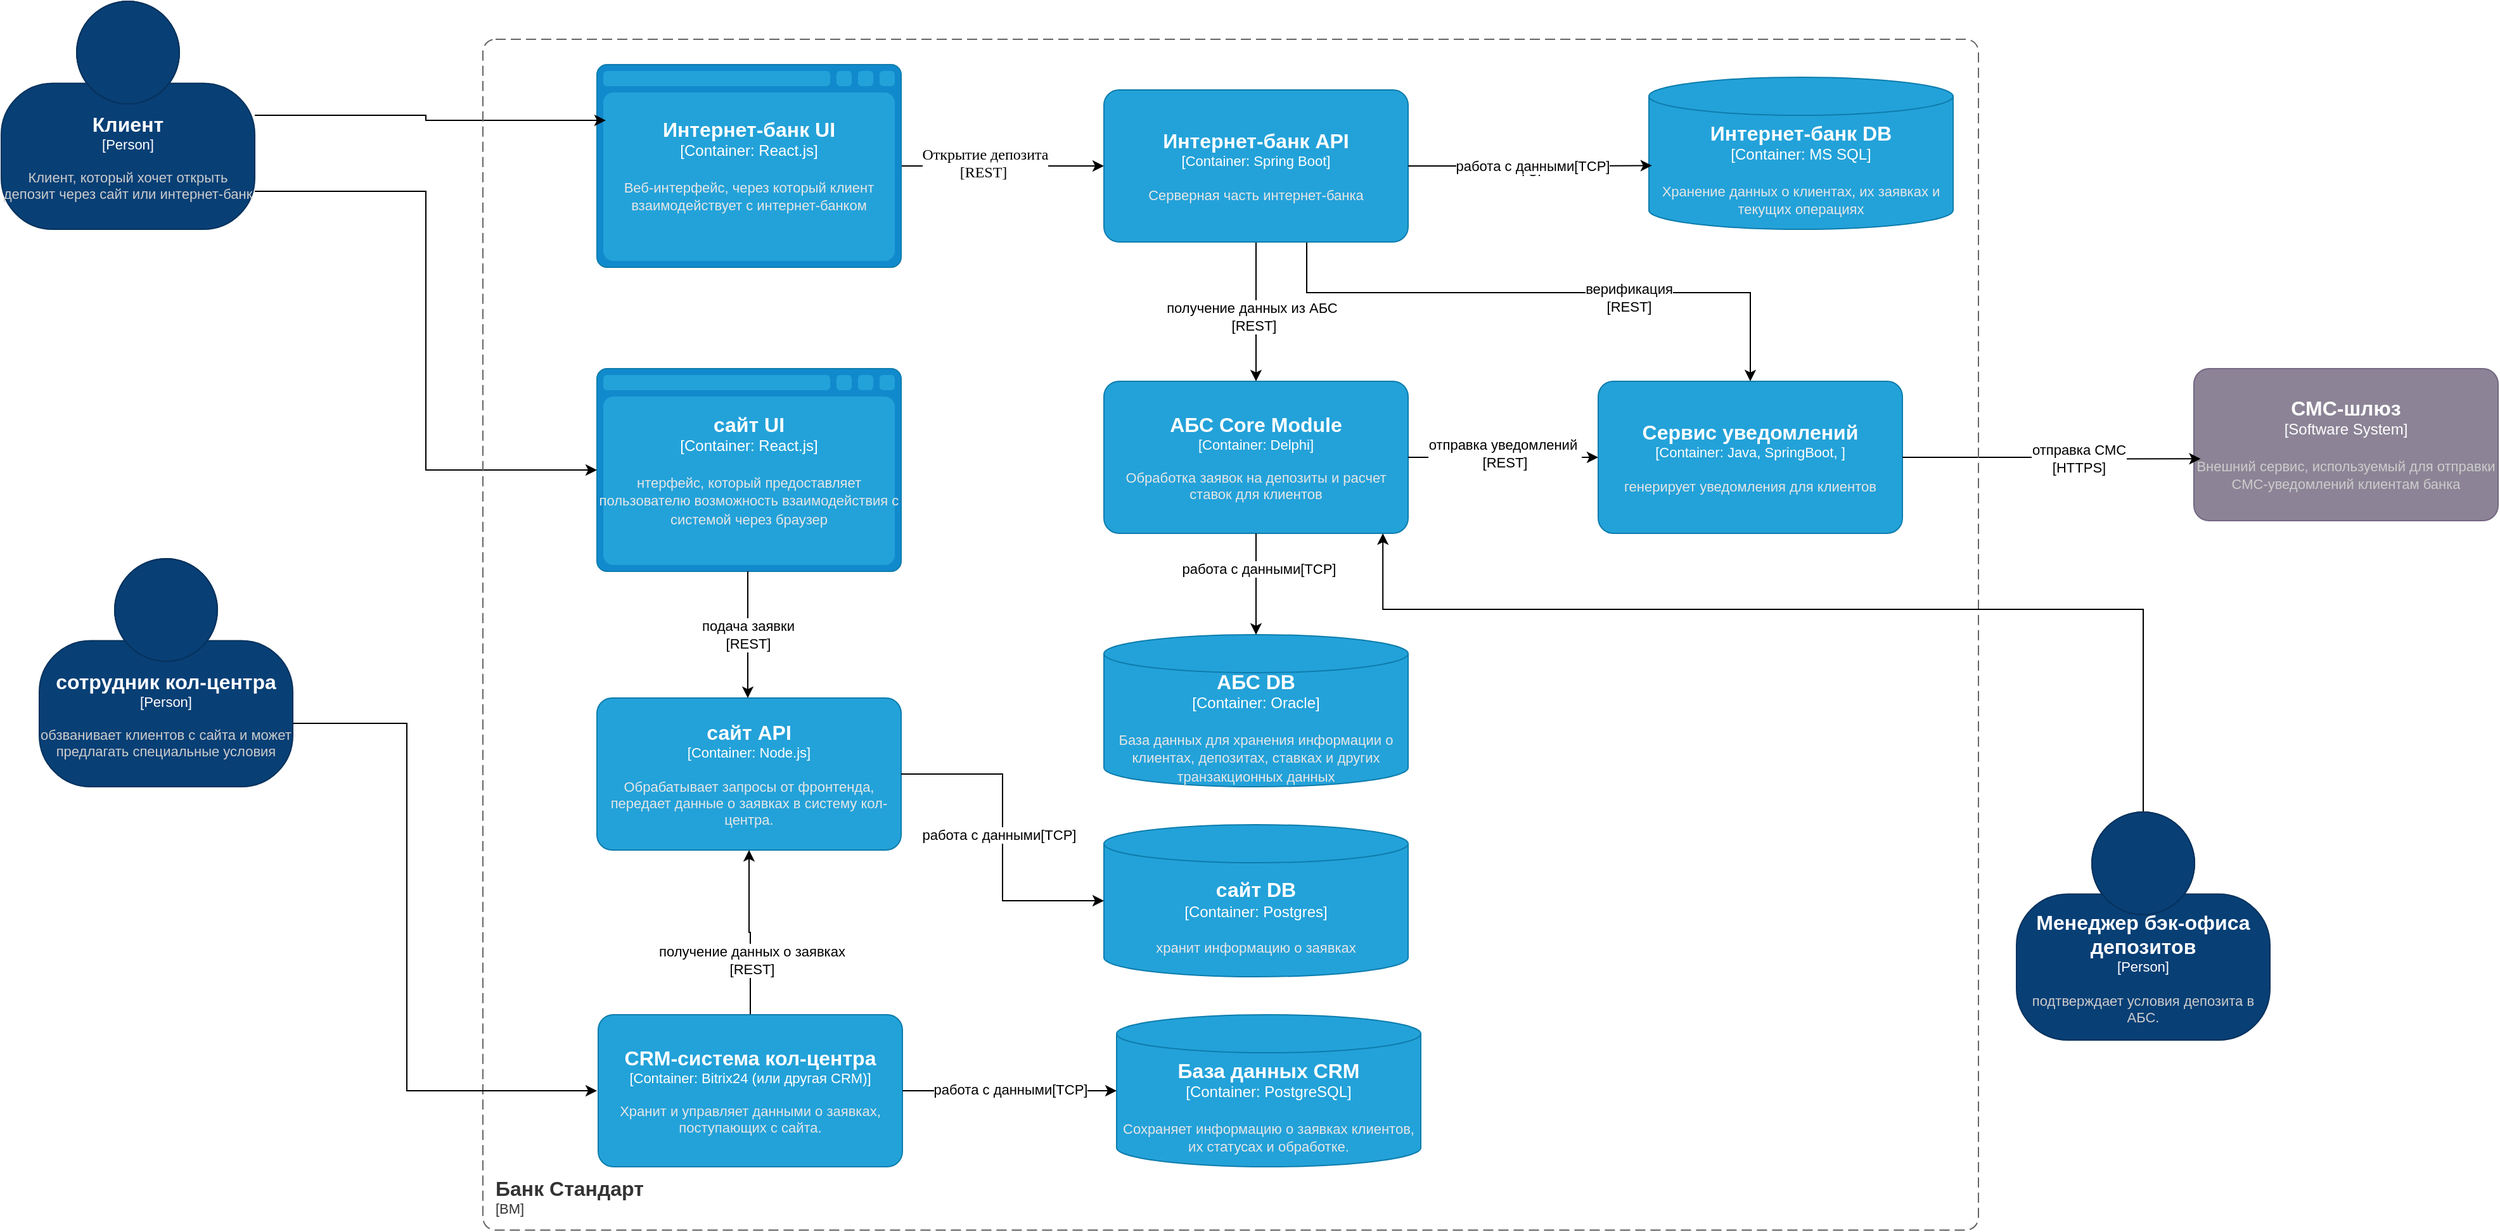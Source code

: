 <mxfile version="24.7.17">
  <diagram name="Страница — 1" id="bHjVJRWVrXA5NQIjF3rX">
    <mxGraphModel dx="2390" dy="1407" grid="1" gridSize="10" guides="1" tooltips="1" connect="1" arrows="1" fold="1" page="1" pageScale="1" pageWidth="1654" pageHeight="1169" math="0" shadow="0">
      <root>
        <mxCell id="0" />
        <mxCell id="1" parent="0" />
        <object placeholders="1" c4Name="Клиент" c4Type="Person" c4Description="Клиент, который хочет открыть депозит через сайт или интернет-банк" label="&lt;font style=&quot;font-size: 16px&quot;&gt;&lt;b&gt;%c4Name%&lt;/b&gt;&lt;/font&gt;&lt;div&gt;[%c4Type%]&lt;/div&gt;&lt;br&gt;&lt;div&gt;&lt;font style=&quot;font-size: 11px&quot;&gt;&lt;font color=&quot;#cccccc&quot;&gt;%c4Description%&lt;/font&gt;&lt;/div&gt;" id="RZZHLIcjV-DZh7lRlmme-1">
          <mxCell style="html=1;fontSize=11;dashed=0;whiteSpace=wrap;fillColor=#083F75;strokeColor=#06315C;fontColor=#ffffff;shape=mxgraph.c4.person2;align=center;metaEdit=1;points=[[0.5,0,0],[1,0.5,0],[1,0.75,0],[0.75,1,0],[0.5,1,0],[0.25,1,0],[0,0.75,0],[0,0.5,0]];resizable=0;" vertex="1" parent="1">
            <mxGeometry x="50" y="70" width="200" height="180" as="geometry" />
          </mxCell>
        </object>
        <mxCell id="RZZHLIcjV-DZh7lRlmme-6" style="edgeStyle=orthogonalEdgeStyle;rounded=0;orthogonalLoop=1;jettySize=auto;html=1;" edge="1" parent="1" source="RZZHLIcjV-DZh7lRlmme-2" target="RZZHLIcjV-DZh7lRlmme-3">
          <mxGeometry relative="1" as="geometry" />
        </mxCell>
        <mxCell id="RZZHLIcjV-DZh7lRlmme-31" value="&lt;font face=&quot;Times New Roman, serif&quot;&gt;&lt;span style=&quot;font-size: 12px;&quot;&gt;Открытие депозита&lt;/span&gt;&lt;/font&gt;&lt;br&gt;&lt;div&gt;&lt;span style=&quot;font-size: 12px; line-height: 115%; font-family: &amp;quot;Times New Roman&amp;quot;, serif;&quot; lang=&quot;ru&quot;&gt;[REST]&amp;nbsp;&lt;/span&gt;&lt;/div&gt;" style="edgeLabel;html=1;align=center;verticalAlign=middle;resizable=0;points=[];" vertex="1" connectable="0" parent="RZZHLIcjV-DZh7lRlmme-6">
          <mxGeometry x="-0.229" y="2" relative="1" as="geometry">
            <mxPoint x="4" as="offset" />
          </mxGeometry>
        </mxCell>
        <object placeholders="1" c4Name="Интернет-банк UI" c4Type="Container" c4Technology="React.js" c4Description="Веб-интерфейс, через который клиент взаимодействует с интернет-банком" label="&lt;font style=&quot;font-size: 16px&quot;&gt;&lt;b&gt;%c4Name%&lt;/b&gt;&lt;/font&gt;&lt;div&gt;[%c4Type%:&amp;nbsp;%c4Technology%]&lt;/div&gt;&lt;br&gt;&lt;div&gt;&lt;font style=&quot;font-size: 11px&quot;&gt;&lt;font color=&quot;#E6E6E6&quot;&gt;%c4Description%&lt;/font&gt;&lt;/div&gt;" id="RZZHLIcjV-DZh7lRlmme-2">
          <mxCell style="shape=mxgraph.c4.webBrowserContainer2;whiteSpace=wrap;html=1;boundedLbl=1;rounded=0;labelBackgroundColor=none;strokeColor=#118ACD;fillColor=#23A2D9;strokeColor=#118ACD;strokeColor2=#0E7DAD;fontSize=12;fontColor=#ffffff;align=center;metaEdit=1;points=[[0.5,0,0],[1,0.25,0],[1,0.5,0],[1,0.75,0],[0.5,1,0],[0,0.75,0],[0,0.5,0],[0,0.25,0]];resizable=0;" vertex="1" parent="1">
            <mxGeometry x="520" y="120" width="240" height="160" as="geometry" />
          </mxCell>
        </object>
        <mxCell id="RZZHLIcjV-DZh7lRlmme-22" style="edgeStyle=orthogonalEdgeStyle;rounded=0;orthogonalLoop=1;jettySize=auto;html=1;entryX=0.5;entryY=0;entryDx=0;entryDy=0;entryPerimeter=0;" edge="1" parent="1" source="RZZHLIcjV-DZh7lRlmme-3" target="RZZHLIcjV-DZh7lRlmme-10">
          <mxGeometry relative="1" as="geometry">
            <Array as="points">
              <mxPoint x="1080" y="300" />
              <mxPoint x="1430" y="300" />
            </Array>
          </mxGeometry>
        </mxCell>
        <mxCell id="RZZHLIcjV-DZh7lRlmme-52" value="верификация&lt;div&gt;[REST]&lt;/div&gt;" style="edgeLabel;html=1;align=center;verticalAlign=middle;resizable=0;points=[];" vertex="1" connectable="0" parent="RZZHLIcjV-DZh7lRlmme-22">
          <mxGeometry x="0.275" y="-4" relative="1" as="geometry">
            <mxPoint as="offset" />
          </mxGeometry>
        </mxCell>
        <mxCell id="RZZHLIcjV-DZh7lRlmme-30" style="edgeStyle=orthogonalEdgeStyle;rounded=0;orthogonalLoop=1;jettySize=auto;html=1;" edge="1" parent="1" source="RZZHLIcjV-DZh7lRlmme-3" target="RZZHLIcjV-DZh7lRlmme-7">
          <mxGeometry relative="1" as="geometry" />
        </mxCell>
        <mxCell id="RZZHLIcjV-DZh7lRlmme-39" value="получение данных из АБС&amp;nbsp;&lt;div&gt;[REST]&lt;br&gt;&lt;/div&gt;" style="edgeLabel;html=1;align=center;verticalAlign=middle;resizable=0;points=[];" vertex="1" connectable="0" parent="RZZHLIcjV-DZh7lRlmme-30">
          <mxGeometry x="0.068" y="-2" relative="1" as="geometry">
            <mxPoint as="offset" />
          </mxGeometry>
        </mxCell>
        <object placeholders="1" c4Name="Интернет-банк API" c4Type="Container" c4Technology="Spring Boot" c4Description="Серверная часть интернет-банка" label="&lt;font style=&quot;font-size: 16px&quot;&gt;&lt;b&gt;%c4Name%&lt;/b&gt;&lt;/font&gt;&lt;div&gt;[%c4Type%: %c4Technology%]&lt;/div&gt;&lt;br&gt;&lt;div&gt;&lt;font style=&quot;font-size: 11px&quot;&gt;&lt;font color=&quot;#E6E6E6&quot;&gt;%c4Description%&lt;/font&gt;&lt;/div&gt;" id="RZZHLIcjV-DZh7lRlmme-3">
          <mxCell style="rounded=1;whiteSpace=wrap;html=1;fontSize=11;labelBackgroundColor=none;fillColor=#23A2D9;fontColor=#ffffff;align=center;arcSize=10;strokeColor=#0E7DAD;metaEdit=1;resizable=0;points=[[0.25,0,0],[0.5,0,0],[0.75,0,0],[1,0.25,0],[1,0.5,0],[1,0.75,0],[0.75,1,0],[0.5,1,0],[0.25,1,0],[0,0.75,0],[0,0.5,0],[0,0.25,0]];" vertex="1" parent="1">
            <mxGeometry x="920" y="140" width="240" height="120" as="geometry" />
          </mxCell>
        </object>
        <object placeholders="1" c4Name="Интернет-банк DB" c4Type="Container" c4Technology="MS SQL" c4Description="Хранение данных о клиентах, их заявках и текущих операциях" label="&lt;font style=&quot;font-size: 16px&quot;&gt;&lt;b&gt;%c4Name%&lt;/b&gt;&lt;/font&gt;&lt;div&gt;[%c4Type%:&amp;nbsp;%c4Technology%]&lt;/div&gt;&lt;br&gt;&lt;div&gt;&lt;font style=&quot;font-size: 11px&quot;&gt;&lt;font color=&quot;#E6E6E6&quot;&gt;%c4Description%&lt;/font&gt;&lt;/div&gt;" id="RZZHLIcjV-DZh7lRlmme-4">
          <mxCell style="shape=cylinder3;size=15;whiteSpace=wrap;html=1;boundedLbl=1;rounded=0;labelBackgroundColor=none;fillColor=#23A2D9;fontSize=12;fontColor=#ffffff;align=center;strokeColor=#0E7DAD;metaEdit=1;points=[[0.5,0,0],[1,0.25,0],[1,0.5,0],[1,0.75,0],[0.5,1,0],[0,0.75,0],[0,0.5,0],[0,0.25,0]];resizable=0;" vertex="1" parent="1">
            <mxGeometry x="1350" y="130" width="240" height="120" as="geometry" />
          </mxCell>
        </object>
        <mxCell id="RZZHLIcjV-DZh7lRlmme-5" style="edgeStyle=orthogonalEdgeStyle;rounded=0;orthogonalLoop=1;jettySize=auto;html=1;entryX=0.01;entryY=0.581;entryDx=0;entryDy=0;entryPerimeter=0;" edge="1" parent="1" source="RZZHLIcjV-DZh7lRlmme-3" target="RZZHLIcjV-DZh7lRlmme-4">
          <mxGeometry relative="1" as="geometry" />
        </mxCell>
        <mxCell id="RZZHLIcjV-DZh7lRlmme-32" value="TCP" style="edgeLabel;html=1;align=center;verticalAlign=middle;resizable=0;points=[];" vertex="1" connectable="0" parent="RZZHLIcjV-DZh7lRlmme-5">
          <mxGeometry x="0.017" y="-4" relative="1" as="geometry">
            <mxPoint as="offset" />
          </mxGeometry>
        </mxCell>
        <mxCell id="RZZHLIcjV-DZh7lRlmme-41" value="работа с данными[TCP]" style="edgeLabel;html=1;align=center;verticalAlign=middle;resizable=0;points=[];" vertex="1" connectable="0" parent="RZZHLIcjV-DZh7lRlmme-5">
          <mxGeometry x="0.017" y="-6" relative="1" as="geometry">
            <mxPoint y="-6" as="offset" />
          </mxGeometry>
        </mxCell>
        <object placeholders="1" c4Name="АБС Core Module" c4Type="Container" c4Technology="Delphi" c4Description="Обработка заявок на депозиты и расчет ставок для клиентов" label="&lt;font style=&quot;font-size: 16px&quot;&gt;&lt;b&gt;%c4Name%&lt;/b&gt;&lt;/font&gt;&lt;div&gt;[%c4Type%: %c4Technology%]&lt;/div&gt;&lt;br&gt;&lt;div&gt;&lt;font style=&quot;font-size: 11px&quot;&gt;&lt;font color=&quot;#E6E6E6&quot;&gt;%c4Description%&lt;/font&gt;&lt;/div&gt;" id="RZZHLIcjV-DZh7lRlmme-7">
          <mxCell style="rounded=1;whiteSpace=wrap;html=1;fontSize=11;labelBackgroundColor=none;fillColor=#23A2D9;fontColor=#ffffff;align=center;arcSize=10;strokeColor=#0E7DAD;metaEdit=1;resizable=0;points=[[0.25,0,0],[0.5,0,0],[0.75,0,0],[1,0.25,0],[1,0.5,0],[1,0.75,0],[0.75,1,0],[0.5,1,0],[0.25,1,0],[0,0.75,0],[0,0.5,0],[0,0.25,0]];" vertex="1" parent="1">
            <mxGeometry x="920" y="370" width="240" height="120" as="geometry" />
          </mxCell>
        </object>
        <object placeholders="1" c4Name="АБС DB" c4Type="Container" c4Technology="Oracle" c4Description="База данных для хранения информации о клиентах, депозитах, ставках и других транзакционных данных" label="&lt;font style=&quot;font-size: 16px&quot;&gt;&lt;b&gt;%c4Name%&lt;/b&gt;&lt;/font&gt;&lt;div&gt;[%c4Type%:&amp;nbsp;%c4Technology%]&lt;/div&gt;&lt;br&gt;&lt;div&gt;&lt;font style=&quot;font-size: 11px&quot;&gt;&lt;font color=&quot;#E6E6E6&quot;&gt;%c4Description%&lt;/font&gt;&lt;/div&gt;" id="RZZHLIcjV-DZh7lRlmme-8">
          <mxCell style="shape=cylinder3;size=15;whiteSpace=wrap;html=1;boundedLbl=1;rounded=0;labelBackgroundColor=none;fillColor=#23A2D9;fontSize=12;fontColor=#ffffff;align=center;strokeColor=#0E7DAD;metaEdit=1;points=[[0.5,0,0],[1,0.25,0],[1,0.5,0],[1,0.75,0],[0.5,1,0],[0,0.75,0],[0,0.5,0],[0,0.25,0]];resizable=0;" vertex="1" parent="1">
            <mxGeometry x="920" y="570" width="240" height="120" as="geometry" />
          </mxCell>
        </object>
        <mxCell id="RZZHLIcjV-DZh7lRlmme-9" style="edgeStyle=orthogonalEdgeStyle;rounded=0;orthogonalLoop=1;jettySize=auto;html=1;entryX=0.5;entryY=0;entryDx=0;entryDy=0;entryPerimeter=0;" edge="1" parent="1" source="RZZHLIcjV-DZh7lRlmme-7" target="RZZHLIcjV-DZh7lRlmme-8">
          <mxGeometry relative="1" as="geometry" />
        </mxCell>
        <mxCell id="RZZHLIcjV-DZh7lRlmme-33" value="работа с данными[TCP]" style="edgeLabel;html=1;align=center;verticalAlign=middle;resizable=0;points=[];" vertex="1" connectable="0" parent="RZZHLIcjV-DZh7lRlmme-9">
          <mxGeometry x="-0.296" y="2" relative="1" as="geometry">
            <mxPoint as="offset" />
          </mxGeometry>
        </mxCell>
        <object placeholders="1" c4Name="Сервис уведомлений" c4Type="Container" c4Technology="Java, SpringBoot, " c4Description="генерирует уведомления для клиентов" label="&lt;font style=&quot;font-size: 16px&quot;&gt;&lt;b&gt;%c4Name%&lt;/b&gt;&lt;/font&gt;&lt;div&gt;[%c4Type%: %c4Technology%]&lt;/div&gt;&lt;br&gt;&lt;div&gt;&lt;font style=&quot;font-size: 11px&quot;&gt;&lt;font color=&quot;#E6E6E6&quot;&gt;%c4Description%&lt;/font&gt;&lt;/div&gt;" id="RZZHLIcjV-DZh7lRlmme-10">
          <mxCell style="rounded=1;whiteSpace=wrap;html=1;fontSize=11;labelBackgroundColor=none;fillColor=#23A2D9;fontColor=#ffffff;align=center;arcSize=10;strokeColor=#0E7DAD;metaEdit=1;resizable=0;points=[[0.25,0,0],[0.5,0,0],[0.75,0,0],[1,0.25,0],[1,0.5,0],[1,0.75,0],[0.75,1,0],[0.5,1,0],[0.25,1,0],[0,0.75,0],[0,0.5,0],[0,0.25,0]];" vertex="1" parent="1">
            <mxGeometry x="1310" y="370" width="240" height="120" as="geometry" />
          </mxCell>
        </object>
        <object placeholders="1" c4Name="СМС-шлюз" c4Type="Software System" c4Description="Внешний сервис, используемый для отправки СМС-уведомлений клиентам банка" label="&lt;font style=&quot;font-size: 16px&quot;&gt;&lt;b&gt;%c4Name%&lt;/b&gt;&lt;/font&gt;&lt;div&gt;[%c4Type%]&lt;/div&gt;&lt;br&gt;&lt;div&gt;&lt;font style=&quot;font-size: 11px&quot;&gt;&lt;font color=&quot;#cccccc&quot;&gt;%c4Description%&lt;/font&gt;&lt;/div&gt;" id="RZZHLIcjV-DZh7lRlmme-11">
          <mxCell style="rounded=1;whiteSpace=wrap;html=1;labelBackgroundColor=none;fillColor=#8C8496;fontColor=#ffffff;align=center;arcSize=10;strokeColor=#736782;metaEdit=1;resizable=0;points=[[0.25,0,0],[0.5,0,0],[0.75,0,0],[1,0.25,0],[1,0.5,0],[1,0.75,0],[0.75,1,0],[0.5,1,0],[0.25,1,0],[0,0.75,0],[0,0.5,0],[0,0.25,0]];" vertex="1" parent="1">
            <mxGeometry x="1780" y="360" width="240" height="120" as="geometry" />
          </mxCell>
        </object>
        <mxCell id="RZZHLIcjV-DZh7lRlmme-12" style="edgeStyle=orthogonalEdgeStyle;rounded=0;orthogonalLoop=1;jettySize=auto;html=1;entryX=0;entryY=0.5;entryDx=0;entryDy=0;entryPerimeter=0;" edge="1" parent="1" source="RZZHLIcjV-DZh7lRlmme-7" target="RZZHLIcjV-DZh7lRlmme-10">
          <mxGeometry relative="1" as="geometry" />
        </mxCell>
        <mxCell id="RZZHLIcjV-DZh7lRlmme-40" value="отправка уведомлений&amp;nbsp;&lt;div&gt;[REST]&lt;/div&gt;" style="edgeLabel;html=1;align=center;verticalAlign=middle;resizable=0;points=[];" vertex="1" connectable="0" parent="RZZHLIcjV-DZh7lRlmme-12">
          <mxGeometry x="0.005" y="3" relative="1" as="geometry">
            <mxPoint as="offset" />
          </mxGeometry>
        </mxCell>
        <mxCell id="RZZHLIcjV-DZh7lRlmme-13" style="edgeStyle=orthogonalEdgeStyle;rounded=0;orthogonalLoop=1;jettySize=auto;html=1;entryX=0.022;entryY=0.593;entryDx=0;entryDy=0;entryPerimeter=0;" edge="1" parent="1" source="RZZHLIcjV-DZh7lRlmme-10" target="RZZHLIcjV-DZh7lRlmme-11">
          <mxGeometry relative="1" as="geometry" />
        </mxCell>
        <mxCell id="RZZHLIcjV-DZh7lRlmme-53" value="отправка СМС&lt;div&gt;[HTTPS]&lt;/div&gt;" style="edgeLabel;html=1;align=center;verticalAlign=middle;resizable=0;points=[];" vertex="1" connectable="0" parent="RZZHLIcjV-DZh7lRlmme-13">
          <mxGeometry x="0.19" relative="1" as="geometry">
            <mxPoint x="-1" as="offset" />
          </mxGeometry>
        </mxCell>
        <mxCell id="RZZHLIcjV-DZh7lRlmme-14" style="edgeStyle=orthogonalEdgeStyle;rounded=0;orthogonalLoop=1;jettySize=auto;html=1;entryX=0.029;entryY=0.275;entryDx=0;entryDy=0;entryPerimeter=0;" edge="1" parent="1" source="RZZHLIcjV-DZh7lRlmme-1" target="RZZHLIcjV-DZh7lRlmme-2">
          <mxGeometry relative="1" as="geometry" />
        </mxCell>
        <object placeholders="1" c4Name="сайт UI" c4Type="Container" c4Technology="React.js" c4Description="нтерфейс, который предоставляет пользователю возможность взаимодействия с системой через браузер" label="&lt;font style=&quot;font-size: 16px&quot;&gt;&lt;b&gt;%c4Name%&lt;/b&gt;&lt;/font&gt;&lt;div&gt;[%c4Type%:&amp;nbsp;%c4Technology%]&lt;/div&gt;&lt;br&gt;&lt;div&gt;&lt;font style=&quot;font-size: 11px&quot;&gt;&lt;font color=&quot;#E6E6E6&quot;&gt;%c4Description%&lt;/font&gt;&lt;/div&gt;" id="RZZHLIcjV-DZh7lRlmme-15">
          <mxCell style="shape=mxgraph.c4.webBrowserContainer2;whiteSpace=wrap;html=1;boundedLbl=1;rounded=0;labelBackgroundColor=none;strokeColor=#118ACD;fillColor=#23A2D9;strokeColor=#118ACD;strokeColor2=#0E7DAD;fontSize=12;fontColor=#ffffff;align=center;metaEdit=1;points=[[0.5,0,0],[1,0.25,0],[1,0.5,0],[1,0.75,0],[0.5,1,0],[0,0.75,0],[0,0.5,0],[0,0.25,0]];resizable=0;" vertex="1" parent="1">
            <mxGeometry x="520" y="360" width="240" height="160" as="geometry" />
          </mxCell>
        </object>
        <object placeholders="1" c4Name="сайт API" c4Type="Container" c4Technology="Node.js" c4Description="Обрабатывает запросы от фронтенда, передает данные о заявках в систему кол-центра." label="&lt;font style=&quot;font-size: 16px&quot;&gt;&lt;b&gt;%c4Name%&lt;/b&gt;&lt;/font&gt;&lt;div&gt;[%c4Type%: %c4Technology%]&lt;/div&gt;&lt;br&gt;&lt;div&gt;&lt;font style=&quot;font-size: 11px&quot;&gt;&lt;font color=&quot;#E6E6E6&quot;&gt;%c4Description%&lt;/font&gt;&lt;/div&gt;" id="RZZHLIcjV-DZh7lRlmme-16">
          <mxCell style="rounded=1;whiteSpace=wrap;html=1;fontSize=11;labelBackgroundColor=none;fillColor=#23A2D9;fontColor=#ffffff;align=center;arcSize=10;strokeColor=#0E7DAD;metaEdit=1;resizable=0;points=[[0.25,0,0],[0.5,0,0],[0.75,0,0],[1,0.25,0],[1,0.5,0],[1,0.75,0],[0.75,1,0],[0.5,1,0],[0.25,1,0],[0,0.75,0],[0,0.5,0],[0,0.25,0]];" vertex="1" parent="1">
            <mxGeometry x="520" y="620" width="240" height="120" as="geometry" />
          </mxCell>
        </object>
        <mxCell id="RZZHLIcjV-DZh7lRlmme-17" value="подача заявки&lt;div&gt;[REST]&lt;/div&gt;" style="edgeStyle=orthogonalEdgeStyle;rounded=0;orthogonalLoop=1;jettySize=auto;html=1;entryX=0.5;entryY=0;entryDx=0;entryDy=0;entryPerimeter=0;" edge="1" parent="1">
          <mxGeometry relative="1" as="geometry">
            <mxPoint x="639" y="520" as="sourcePoint" />
            <mxPoint x="639" y="620" as="targetPoint" />
          </mxGeometry>
        </mxCell>
        <mxCell id="RZZHLIcjV-DZh7lRlmme-27" style="edgeStyle=orthogonalEdgeStyle;rounded=0;orthogonalLoop=1;jettySize=auto;html=1;" edge="1" parent="1" source="RZZHLIcjV-DZh7lRlmme-19" target="RZZHLIcjV-DZh7lRlmme-16">
          <mxGeometry relative="1" as="geometry" />
        </mxCell>
        <mxCell id="RZZHLIcjV-DZh7lRlmme-35" value="получение данных о заявках&lt;div&gt;[REST]&lt;/div&gt;" style="edgeLabel;html=1;align=center;verticalAlign=middle;resizable=0;points=[];" vertex="1" connectable="0" parent="RZZHLIcjV-DZh7lRlmme-27">
          <mxGeometry x="-0.342" y="-1" relative="1" as="geometry">
            <mxPoint as="offset" />
          </mxGeometry>
        </mxCell>
        <object placeholders="1" c4Name="CRM-система кол-центра" c4Type="Container" c4Technology="Bitrix24 (или другая CRM)" c4Description="Хранит и управляет данными о заявках, поступающих с сайта." label="&lt;font style=&quot;font-size: 16px&quot;&gt;&lt;b&gt;%c4Name%&lt;/b&gt;&lt;/font&gt;&lt;div&gt;[%c4Type%: %c4Technology%]&lt;/div&gt;&lt;br&gt;&lt;div&gt;&lt;font style=&quot;font-size: 11px&quot;&gt;&lt;font color=&quot;#E6E6E6&quot;&gt;%c4Description%&lt;/font&gt;&lt;/div&gt;" id="RZZHLIcjV-DZh7lRlmme-19">
          <mxCell style="rounded=1;whiteSpace=wrap;html=1;fontSize=11;labelBackgroundColor=none;fillColor=#23A2D9;fontColor=#ffffff;align=center;arcSize=10;strokeColor=#0E7DAD;metaEdit=1;resizable=0;points=[[0.25,0,0],[0.5,0,0],[0.75,0,0],[1,0.25,0],[1,0.5,0],[1,0.75,0],[0.75,1,0],[0.5,1,0],[0.25,1,0],[0,0.75,0],[0,0.5,0],[0,0.25,0]];" vertex="1" parent="1">
            <mxGeometry x="521" y="870" width="240" height="120" as="geometry" />
          </mxCell>
        </object>
        <object placeholders="1" c4Name="База данных CRM" c4Type="Container" c4Technology="PostgreSQL" c4Description="Сохраняет информацию о заявках клиентов, их статусах и обработке." label="&lt;font style=&quot;font-size: 16px&quot;&gt;&lt;b&gt;%c4Name%&lt;/b&gt;&lt;/font&gt;&lt;div&gt;[%c4Type%:&amp;nbsp;%c4Technology%]&lt;/div&gt;&lt;br&gt;&lt;div&gt;&lt;font style=&quot;font-size: 11px&quot;&gt;&lt;font color=&quot;#E6E6E6&quot;&gt;%c4Description%&lt;/font&gt;&lt;/div&gt;" id="RZZHLIcjV-DZh7lRlmme-20">
          <mxCell style="shape=cylinder3;size=15;whiteSpace=wrap;html=1;boundedLbl=1;rounded=0;labelBackgroundColor=none;fillColor=#23A2D9;fontSize=12;fontColor=#ffffff;align=center;strokeColor=#0E7DAD;metaEdit=1;points=[[0.5,0,0],[1,0.25,0],[1,0.5,0],[1,0.75,0],[0.5,1,0],[0,0.75,0],[0,0.5,0],[0,0.25,0]];resizable=0;" vertex="1" parent="1">
            <mxGeometry x="930" y="870" width="240" height="120" as="geometry" />
          </mxCell>
        </object>
        <mxCell id="RZZHLIcjV-DZh7lRlmme-23" style="edgeStyle=orthogonalEdgeStyle;rounded=0;orthogonalLoop=1;jettySize=auto;html=1;entryX=0;entryY=0.5;entryDx=0;entryDy=0;entryPerimeter=0;" edge="1" parent="1" source="RZZHLIcjV-DZh7lRlmme-1" target="RZZHLIcjV-DZh7lRlmme-15">
          <mxGeometry relative="1" as="geometry">
            <Array as="points">
              <mxPoint x="385" y="220" />
              <mxPoint x="385" y="440" />
            </Array>
          </mxGeometry>
        </mxCell>
        <object placeholders="1" c4Name="Банк Стандарт" c4Type="ContainerScopeBoundary" c4Application="ВМ" label="&lt;font style=&quot;font-size: 16px&quot;&gt;&lt;b&gt;&lt;div style=&quot;text-align: left&quot;&gt;%c4Name%&lt;/div&gt;&lt;/b&gt;&lt;/font&gt;&lt;div style=&quot;text-align: left&quot;&gt;[%c4Application%]&lt;/div&gt;" id="RZZHLIcjV-DZh7lRlmme-24">
          <mxCell style="rounded=1;fontSize=11;whiteSpace=wrap;html=1;dashed=1;arcSize=20;fillColor=none;strokeColor=#666666;fontColor=#333333;labelBackgroundColor=none;align=left;verticalAlign=bottom;labelBorderColor=none;spacingTop=0;spacing=10;dashPattern=8 4;metaEdit=1;rotatable=0;perimeter=rectanglePerimeter;noLabel=0;labelPadding=0;allowArrows=0;connectable=0;expand=0;recursiveResize=0;editable=1;pointerEvents=0;absoluteArcSize=1;points=[[0.25,0,0],[0.5,0,0],[0.75,0,0],[1,0.25,0],[1,0.5,0],[1,0.75,0],[0.75,1,0],[0.5,1,0],[0.25,1,0],[0,0.75,0],[0,0.5,0],[0,0.25,0]];" vertex="1" parent="1">
            <mxGeometry x="430" y="100" width="1180" height="940" as="geometry" />
          </mxCell>
        </object>
        <mxCell id="RZZHLIcjV-DZh7lRlmme-29" style="edgeStyle=orthogonalEdgeStyle;rounded=0;orthogonalLoop=1;jettySize=auto;html=1;entryX=0.917;entryY=1;entryDx=0;entryDy=0;entryPerimeter=0;" edge="1" parent="1" source="RZZHLIcjV-DZh7lRlmme-25" target="RZZHLIcjV-DZh7lRlmme-7">
          <mxGeometry relative="1" as="geometry">
            <mxPoint x="1480" y="660" as="targetPoint" />
            <Array as="points">
              <mxPoint x="1740" y="550" />
              <mxPoint x="1140" y="550" />
            </Array>
          </mxGeometry>
        </mxCell>
        <object placeholders="1" c4Name="Менеджер бэк-офиса депозитов" c4Type="Person" c4Description="подтверждает условия депозита в АБС." label="&lt;font style=&quot;font-size: 16px&quot;&gt;&lt;b&gt;%c4Name%&lt;/b&gt;&lt;/font&gt;&lt;div&gt;[%c4Type%]&lt;/div&gt;&lt;br&gt;&lt;div&gt;&lt;font style=&quot;font-size: 11px&quot;&gt;&lt;font color=&quot;#cccccc&quot;&gt;%c4Description%&lt;/font&gt;&lt;/div&gt;" id="RZZHLIcjV-DZh7lRlmme-25">
          <mxCell style="html=1;fontSize=11;dashed=0;whiteSpace=wrap;fillColor=#083F75;strokeColor=#06315C;fontColor=#ffffff;shape=mxgraph.c4.person2;align=center;metaEdit=1;points=[[0.5,0,0],[1,0.5,0],[1,0.75,0],[0.75,1,0],[0.5,1,0],[0.25,1,0],[0,0.75,0],[0,0.5,0]];resizable=0;" vertex="1" parent="1">
            <mxGeometry x="1640" y="710" width="200" height="180" as="geometry" />
          </mxCell>
        </object>
        <mxCell id="RZZHLIcjV-DZh7lRlmme-28" style="edgeStyle=orthogonalEdgeStyle;rounded=0;orthogonalLoop=1;jettySize=auto;html=1;" edge="1" parent="1" source="RZZHLIcjV-DZh7lRlmme-26">
          <mxGeometry relative="1" as="geometry">
            <mxPoint x="520" y="930" as="targetPoint" />
            <Array as="points">
              <mxPoint x="370" y="640" />
              <mxPoint x="370" y="930" />
            </Array>
          </mxGeometry>
        </mxCell>
        <object placeholders="1" c4Name="сотрудник кол-центра" c4Type="Person" c4Description="обзванивает клиентов с сайта и может предлагать специальные условия" label="&lt;font style=&quot;font-size: 16px&quot;&gt;&lt;b&gt;%c4Name%&lt;/b&gt;&lt;/font&gt;&lt;div&gt;[%c4Type%]&lt;/div&gt;&lt;br&gt;&lt;div&gt;&lt;font style=&quot;font-size: 11px&quot;&gt;&lt;font color=&quot;#cccccc&quot;&gt;%c4Description%&lt;/font&gt;&lt;/div&gt;" id="RZZHLIcjV-DZh7lRlmme-26">
          <mxCell style="html=1;fontSize=11;dashed=0;whiteSpace=wrap;fillColor=#083F75;strokeColor=#06315C;fontColor=#ffffff;shape=mxgraph.c4.person2;align=center;metaEdit=1;points=[[0.5,0,0],[1,0.5,0],[1,0.75,0],[0.75,1,0],[0.5,1,0],[0.25,1,0],[0,0.75,0],[0,0.5,0]];resizable=0;" vertex="1" parent="1">
            <mxGeometry x="80" y="510" width="200" height="180" as="geometry" />
          </mxCell>
        </object>
        <object placeholders="1" c4Name="сайт DB" c4Type="Container" c4Technology="Postgres" c4Description="хранит информацию о заявках" label="&lt;font style=&quot;font-size: 16px&quot;&gt;&lt;b&gt;%c4Name%&lt;/b&gt;&lt;/font&gt;&lt;div&gt;[%c4Type%:&amp;nbsp;%c4Technology%]&lt;/div&gt;&lt;br&gt;&lt;div&gt;&lt;font style=&quot;font-size: 11px&quot;&gt;&lt;font color=&quot;#E6E6E6&quot;&gt;%c4Description%&lt;/font&gt;&lt;/div&gt;" id="RZZHLIcjV-DZh7lRlmme-36">
          <mxCell style="shape=cylinder3;size=15;whiteSpace=wrap;html=1;boundedLbl=1;rounded=0;labelBackgroundColor=none;fillColor=#23A2D9;fontSize=12;fontColor=#ffffff;align=center;strokeColor=#0E7DAD;metaEdit=1;points=[[0.5,0,0],[1,0.25,0],[1,0.5,0],[1,0.75,0],[0.5,1,0],[0,0.75,0],[0,0.5,0],[0,0.25,0]];resizable=0;" vertex="1" parent="1">
            <mxGeometry x="920" y="720" width="240" height="120" as="geometry" />
          </mxCell>
        </object>
        <mxCell id="RZZHLIcjV-DZh7lRlmme-37" style="edgeStyle=orthogonalEdgeStyle;rounded=0;orthogonalLoop=1;jettySize=auto;html=1;entryX=0;entryY=0.5;entryDx=0;entryDy=0;entryPerimeter=0;" edge="1" parent="1" source="RZZHLIcjV-DZh7lRlmme-16" target="RZZHLIcjV-DZh7lRlmme-36">
          <mxGeometry relative="1" as="geometry" />
        </mxCell>
        <mxCell id="RZZHLIcjV-DZh7lRlmme-38" value="работа с данными[TCP]" style="edgeLabel;html=1;align=center;verticalAlign=middle;resizable=0;points=[];" vertex="1" connectable="0" parent="RZZHLIcjV-DZh7lRlmme-37">
          <mxGeometry x="-0.014" y="-3" relative="1" as="geometry">
            <mxPoint as="offset" />
          </mxGeometry>
        </mxCell>
        <mxCell id="RZZHLIcjV-DZh7lRlmme-43" style="edgeStyle=orthogonalEdgeStyle;rounded=0;orthogonalLoop=1;jettySize=auto;html=1;entryX=0;entryY=0.5;entryDx=0;entryDy=0;entryPerimeter=0;" edge="1" parent="1" source="RZZHLIcjV-DZh7lRlmme-19" target="RZZHLIcjV-DZh7lRlmme-20">
          <mxGeometry relative="1" as="geometry" />
        </mxCell>
        <mxCell id="RZZHLIcjV-DZh7lRlmme-44" value="работа с данными[TCP]" style="edgeLabel;html=1;align=center;verticalAlign=middle;resizable=0;points=[];" vertex="1" connectable="0" parent="RZZHLIcjV-DZh7lRlmme-43">
          <mxGeometry x="0.002" y="1" relative="1" as="geometry">
            <mxPoint as="offset" />
          </mxGeometry>
        </mxCell>
      </root>
    </mxGraphModel>
  </diagram>
</mxfile>
